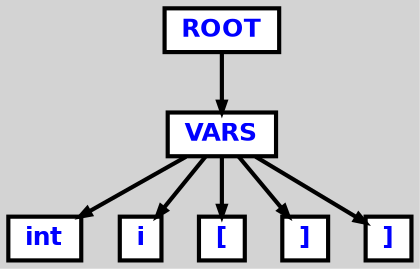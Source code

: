 digraph {

	ordering=out;
	ranksep=.4;
	bgcolor="lightgrey"; node [shape=box, fixedsize=false, fontsize=12, fontname="Helvetica-bold", fontcolor="blue"
		width=.25, height=.25, color="black", fillcolor="white", style="filled, solid, bold"];
	edge [arrowsize=.5, color="black", style="bold"]

  n0 [label="ROOT"];
  n1 [label="VARS"];
  n1 [label="VARS"];
  n2 [label="int"];
  n3 [label="i"];
  n4 [label="["];
  n5 [label="]"];
  n6 [label="]"];

  n0 -> n1 // "ROOT" -> "VARS"
  n1 -> n2 // "VARS" -> "int"
  n1 -> n3 // "VARS" -> "i"
  n1 -> n4 // "VARS" -> "["
  n1 -> n5 // "VARS" -> "]"
  n1 -> n6 // "VARS" -> "]"

}

